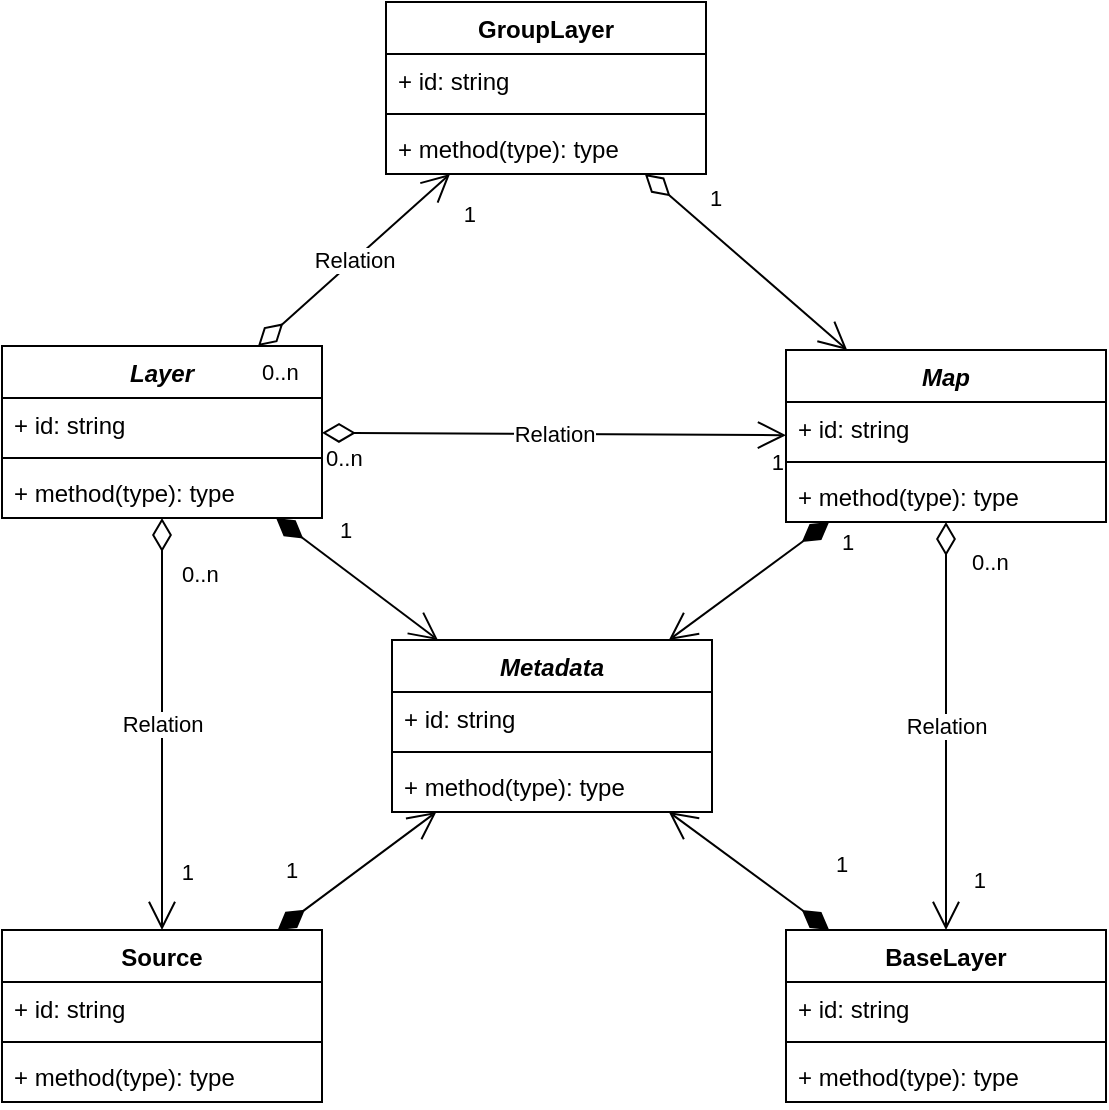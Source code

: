 <mxfile>
    <diagram id="CWb_n4CAjd2z9gFYFfTj" name="Class Diagram">
        <mxGraphModel dx="844" dy="348" grid="0" gridSize="10" guides="1" tooltips="1" connect="1" arrows="1" fold="1" page="1" pageScale="1" pageWidth="1169" pageHeight="827" math="0" shadow="0">
            <root>
                <mxCell id="0"/>
                <mxCell id="1" parent="0"/>
                <mxCell id="67" value="Layer" style="swimlane;fontStyle=3;align=center;verticalAlign=top;childLayout=stackLayout;horizontal=1;startSize=26;horizontalStack=0;resizeParent=1;resizeParentMax=0;resizeLast=0;collapsible=1;marginBottom=0;" parent="1" vertex="1">
                    <mxGeometry x="310" y="224" width="160" height="86" as="geometry">
                        <mxRectangle x="338" y="53" width="67" height="26" as="alternateBounds"/>
                    </mxGeometry>
                </mxCell>
                <mxCell id="68" value="+ id: string" style="text;strokeColor=none;fillColor=none;align=left;verticalAlign=top;spacingLeft=4;spacingRight=4;overflow=hidden;rotatable=0;points=[[0,0.5],[1,0.5]];portConstraint=eastwest;" parent="67" vertex="1">
                    <mxGeometry y="26" width="160" height="26" as="geometry"/>
                </mxCell>
                <mxCell id="69" value="" style="line;strokeWidth=1;fillColor=none;align=left;verticalAlign=middle;spacingTop=-1;spacingLeft=3;spacingRight=3;rotatable=0;labelPosition=right;points=[];portConstraint=eastwest;" parent="67" vertex="1">
                    <mxGeometry y="52" width="160" height="8" as="geometry"/>
                </mxCell>
                <mxCell id="70" value="+ method(type): type" style="text;strokeColor=none;fillColor=none;align=left;verticalAlign=top;spacingLeft=4;spacingRight=4;overflow=hidden;rotatable=0;points=[[0,0.5],[1,0.5]];portConstraint=eastwest;" parent="67" vertex="1">
                    <mxGeometry y="60" width="160" height="26" as="geometry"/>
                </mxCell>
                <mxCell id="87" value="GroupLayer" style="swimlane;fontStyle=1;align=center;verticalAlign=top;childLayout=stackLayout;horizontal=1;startSize=26;horizontalStack=0;resizeParent=1;resizeParentMax=0;resizeLast=0;collapsible=1;marginBottom=0;" parent="1" vertex="1">
                    <mxGeometry x="502" y="52" width="160" height="86" as="geometry">
                        <mxRectangle x="108" y="53" width="103" height="26" as="alternateBounds"/>
                    </mxGeometry>
                </mxCell>
                <mxCell id="88" value="+ id: string" style="text;strokeColor=none;fillColor=none;align=left;verticalAlign=top;spacingLeft=4;spacingRight=4;overflow=hidden;rotatable=0;points=[[0,0.5],[1,0.5]];portConstraint=eastwest;" parent="87" vertex="1">
                    <mxGeometry y="26" width="160" height="26" as="geometry"/>
                </mxCell>
                <mxCell id="89" value="" style="line;strokeWidth=1;fillColor=none;align=left;verticalAlign=middle;spacingTop=-1;spacingLeft=3;spacingRight=3;rotatable=0;labelPosition=right;points=[];portConstraint=eastwest;" parent="87" vertex="1">
                    <mxGeometry y="52" width="160" height="8" as="geometry"/>
                </mxCell>
                <mxCell id="90" value="+ method(type): type" style="text;strokeColor=none;fillColor=none;align=left;verticalAlign=top;spacingLeft=4;spacingRight=4;overflow=hidden;rotatable=0;points=[[0,0.5],[1,0.5]];portConstraint=eastwest;" parent="87" vertex="1">
                    <mxGeometry y="60" width="160" height="26" as="geometry"/>
                </mxCell>
                <mxCell id="153" style="edgeStyle=none;html=1;entryX=0.5;entryY=0;entryDx=0;entryDy=0;" parent="1" edge="1">
                    <mxGeometry relative="1" as="geometry">
                        <mxPoint x="372" y="432.78" as="sourcePoint"/>
                    </mxGeometry>
                </mxCell>
                <mxCell id="120" value="" style="edgeStyle=none;html=1;" parent="1" edge="1">
                    <mxGeometry relative="1" as="geometry">
                        <mxPoint x="684.268" y="453" as="sourcePoint"/>
                    </mxGeometry>
                </mxCell>
                <mxCell id="149" style="edgeStyle=none;html=1;" parent="1" edge="1">
                    <mxGeometry relative="1" as="geometry">
                        <mxPoint x="831.456" y="453" as="sourcePoint"/>
                    </mxGeometry>
                </mxCell>
                <mxCell id="ZWuKsDoemLnxj1HZgXWp-147" value="Source" style="swimlane;fontStyle=1;align=center;verticalAlign=top;childLayout=stackLayout;horizontal=1;startSize=26;horizontalStack=0;resizeParent=1;resizeParentMax=0;resizeLast=0;collapsible=1;marginBottom=0;" parent="1" vertex="1">
                    <mxGeometry x="310" y="516" width="160" height="86" as="geometry">
                        <mxRectangle x="732" y="532" width="108" height="26" as="alternateBounds"/>
                    </mxGeometry>
                </mxCell>
                <mxCell id="ZWuKsDoemLnxj1HZgXWp-148" value="+ id: string" style="text;strokeColor=none;fillColor=none;align=left;verticalAlign=top;spacingLeft=4;spacingRight=4;overflow=hidden;rotatable=0;points=[[0,0.5],[1,0.5]];portConstraint=eastwest;" parent="ZWuKsDoemLnxj1HZgXWp-147" vertex="1">
                    <mxGeometry y="26" width="160" height="26" as="geometry"/>
                </mxCell>
                <mxCell id="ZWuKsDoemLnxj1HZgXWp-149" value="" style="line;strokeWidth=1;fillColor=none;align=left;verticalAlign=middle;spacingTop=-1;spacingLeft=3;spacingRight=3;rotatable=0;labelPosition=right;points=[];portConstraint=eastwest;" parent="ZWuKsDoemLnxj1HZgXWp-147" vertex="1">
                    <mxGeometry y="52" width="160" height="8" as="geometry"/>
                </mxCell>
                <mxCell id="ZWuKsDoemLnxj1HZgXWp-150" value="+ method(type): type" style="text;strokeColor=none;fillColor=none;align=left;verticalAlign=top;spacingLeft=4;spacingRight=4;overflow=hidden;rotatable=0;points=[[0,0.5],[1,0.5]];portConstraint=eastwest;" parent="ZWuKsDoemLnxj1HZgXWp-147" vertex="1">
                    <mxGeometry y="60" width="160" height="26" as="geometry"/>
                </mxCell>
                <mxCell id="157" style="edgeStyle=none;html=1;entryX=0;entryY=0.5;entryDx=0;entryDy=0;" parent="1" edge="1">
                    <mxGeometry relative="1" as="geometry">
                        <mxPoint x="833" y="417.62" as="sourcePoint"/>
                    </mxGeometry>
                </mxCell>
                <mxCell id="158" value="Map" style="swimlane;fontStyle=3;align=center;verticalAlign=top;childLayout=stackLayout;horizontal=1;startSize=26;horizontalStack=0;resizeParent=1;resizeParentMax=0;resizeLast=0;collapsible=1;marginBottom=0;" parent="1" vertex="1">
                    <mxGeometry x="702" y="226" width="160" height="86" as="geometry">
                        <mxRectangle x="338" y="53" width="67" height="26" as="alternateBounds"/>
                    </mxGeometry>
                </mxCell>
                <mxCell id="159" value="+ id: string" style="text;strokeColor=none;fillColor=none;align=left;verticalAlign=top;spacingLeft=4;spacingRight=4;overflow=hidden;rotatable=0;points=[[0,0.5],[1,0.5]];portConstraint=eastwest;" parent="158" vertex="1">
                    <mxGeometry y="26" width="160" height="26" as="geometry"/>
                </mxCell>
                <mxCell id="160" value="" style="line;strokeWidth=1;fillColor=none;align=left;verticalAlign=middle;spacingTop=-1;spacingLeft=3;spacingRight=3;rotatable=0;labelPosition=right;points=[];portConstraint=eastwest;" parent="158" vertex="1">
                    <mxGeometry y="52" width="160" height="8" as="geometry"/>
                </mxCell>
                <mxCell id="161" value="+ method(type): type" style="text;strokeColor=none;fillColor=none;align=left;verticalAlign=top;spacingLeft=4;spacingRight=4;overflow=hidden;rotatable=0;points=[[0,0.5],[1,0.5]];portConstraint=eastwest;" parent="158" vertex="1">
                    <mxGeometry y="60" width="160" height="26" as="geometry"/>
                </mxCell>
                <mxCell id="162" value="Metadata" style="swimlane;fontStyle=3;align=center;verticalAlign=top;childLayout=stackLayout;horizontal=1;startSize=26;horizontalStack=0;resizeParent=1;resizeParentMax=0;resizeLast=0;collapsible=1;marginBottom=0;" parent="1" vertex="1">
                    <mxGeometry x="505" y="371" width="160" height="86" as="geometry">
                        <mxRectangle x="338" y="53" width="67" height="26" as="alternateBounds"/>
                    </mxGeometry>
                </mxCell>
                <mxCell id="163" value="+ id: string" style="text;strokeColor=none;fillColor=none;align=left;verticalAlign=top;spacingLeft=4;spacingRight=4;overflow=hidden;rotatable=0;points=[[0,0.5],[1,0.5]];portConstraint=eastwest;" parent="162" vertex="1">
                    <mxGeometry y="26" width="160" height="26" as="geometry"/>
                </mxCell>
                <mxCell id="164" value="" style="line;strokeWidth=1;fillColor=none;align=left;verticalAlign=middle;spacingTop=-1;spacingLeft=3;spacingRight=3;rotatable=0;labelPosition=right;points=[];portConstraint=eastwest;" parent="162" vertex="1">
                    <mxGeometry y="52" width="160" height="8" as="geometry"/>
                </mxCell>
                <mxCell id="165" value="+ method(type): type" style="text;strokeColor=none;fillColor=none;align=left;verticalAlign=top;spacingLeft=4;spacingRight=4;overflow=hidden;rotatable=0;points=[[0,0.5],[1,0.5]];portConstraint=eastwest;" parent="162" vertex="1">
                    <mxGeometry y="60" width="160" height="26" as="geometry"/>
                </mxCell>
                <mxCell id="zInBQF1FkcYzadxvVHwq-171" value="BaseLayer" style="swimlane;fontStyle=1;align=center;verticalAlign=top;childLayout=stackLayout;horizontal=1;startSize=26;horizontalStack=0;resizeParent=1;resizeParentMax=0;resizeLast=0;collapsible=1;marginBottom=0;" parent="1" vertex="1">
                    <mxGeometry x="702" y="516" width="160" height="86" as="geometry">
                        <mxRectangle x="732" y="532" width="108" height="26" as="alternateBounds"/>
                    </mxGeometry>
                </mxCell>
                <mxCell id="zInBQF1FkcYzadxvVHwq-172" value="+ id: string" style="text;strokeColor=none;fillColor=none;align=left;verticalAlign=top;spacingLeft=4;spacingRight=4;overflow=hidden;rotatable=0;points=[[0,0.5],[1,0.5]];portConstraint=eastwest;" parent="zInBQF1FkcYzadxvVHwq-171" vertex="1">
                    <mxGeometry y="26" width="160" height="26" as="geometry"/>
                </mxCell>
                <mxCell id="zInBQF1FkcYzadxvVHwq-173" value="" style="line;strokeWidth=1;fillColor=none;align=left;verticalAlign=middle;spacingTop=-1;spacingLeft=3;spacingRight=3;rotatable=0;labelPosition=right;points=[];portConstraint=eastwest;" parent="zInBQF1FkcYzadxvVHwq-171" vertex="1">
                    <mxGeometry y="52" width="160" height="8" as="geometry"/>
                </mxCell>
                <mxCell id="zInBQF1FkcYzadxvVHwq-174" value="+ method(type): type" style="text;strokeColor=none;fillColor=none;align=left;verticalAlign=top;spacingLeft=4;spacingRight=4;overflow=hidden;rotatable=0;points=[[0,0.5],[1,0.5]];portConstraint=eastwest;" parent="zInBQF1FkcYzadxvVHwq-171" vertex="1">
                    <mxGeometry y="60" width="160" height="26" as="geometry"/>
                </mxCell>
                <mxCell id="172" value="Relation" style="endArrow=open;html=1;endSize=12;startArrow=diamondThin;startSize=14;startFill=0;" parent="1" source="67" target="ZWuKsDoemLnxj1HZgXWp-147" edge="1">
                    <mxGeometry relative="1" as="geometry">
                        <mxPoint x="633" y="441" as="sourcePoint"/>
                        <mxPoint x="793" y="441" as="targetPoint"/>
                    </mxGeometry>
                </mxCell>
                <mxCell id="173" value="0..n" style="edgeLabel;resizable=0;html=1;align=left;verticalAlign=top;" parent="172" connectable="0" vertex="1">
                    <mxGeometry x="-1" relative="1" as="geometry">
                        <mxPoint x="8" y="15" as="offset"/>
                    </mxGeometry>
                </mxCell>
                <mxCell id="174" value="1" style="edgeLabel;resizable=0;html=1;align=right;verticalAlign=top;" parent="172" connectable="0" vertex="1">
                    <mxGeometry x="1" relative="1" as="geometry">
                        <mxPoint x="16" y="-42" as="offset"/>
                    </mxGeometry>
                </mxCell>
                <mxCell id="181" value="Relation" style="endArrow=open;html=1;endSize=12;startArrow=diamondThin;startSize=14;startFill=0;" parent="1" source="67" target="158" edge="1">
                    <mxGeometry relative="1" as="geometry">
                        <mxPoint x="633" y="441" as="sourcePoint"/>
                        <mxPoint x="793" y="441" as="targetPoint"/>
                    </mxGeometry>
                </mxCell>
                <mxCell id="182" value="0..n" style="edgeLabel;resizable=0;html=1;align=left;verticalAlign=top;" parent="181" connectable="0" vertex="1">
                    <mxGeometry x="-1" relative="1" as="geometry"/>
                </mxCell>
                <mxCell id="183" value="1" style="edgeLabel;resizable=0;html=1;align=right;verticalAlign=top;" parent="181" connectable="0" vertex="1">
                    <mxGeometry x="1" relative="1" as="geometry"/>
                </mxCell>
                <mxCell id="184" value="Relation" style="endArrow=open;html=1;endSize=12;startArrow=diamondThin;startSize=14;startFill=0;" parent="1" source="158" target="zInBQF1FkcYzadxvVHwq-171" edge="1">
                    <mxGeometry relative="1" as="geometry">
                        <mxPoint x="646" y="291" as="sourcePoint"/>
                        <mxPoint x="806" y="291" as="targetPoint"/>
                    </mxGeometry>
                </mxCell>
                <mxCell id="185" value="0..n" style="edgeLabel;resizable=0;html=1;align=left;verticalAlign=top;" parent="184" connectable="0" vertex="1">
                    <mxGeometry x="-1" relative="1" as="geometry">
                        <mxPoint x="11" y="7" as="offset"/>
                    </mxGeometry>
                </mxCell>
                <mxCell id="186" value="1" style="edgeLabel;resizable=0;html=1;align=right;verticalAlign=top;" parent="184" connectable="0" vertex="1">
                    <mxGeometry x="1" relative="1" as="geometry">
                        <mxPoint x="20" y="-38" as="offset"/>
                    </mxGeometry>
                </mxCell>
                <mxCell id="8WcZn3TVtFNxR0Vou3fy-186" value="1" style="endArrow=open;html=1;endSize=12;startArrow=diamondThin;startSize=14;startFill=1;align=left;verticalAlign=bottom;" parent="1" source="67" target="162" edge="1">
                    <mxGeometry x="-0.35" y="6" relative="1" as="geometry">
                        <mxPoint x="567" y="340" as="sourcePoint"/>
                        <mxPoint x="727" y="340" as="targetPoint"/>
                        <mxPoint as="offset"/>
                    </mxGeometry>
                </mxCell>
                <mxCell id="8WcZn3TVtFNxR0Vou3fy-188" value="1" style="endArrow=open;html=1;endSize=12;startArrow=diamondThin;startSize=14;startFill=1;align=left;verticalAlign=bottom;" parent="1" source="ZWuKsDoemLnxj1HZgXWp-147" target="162" edge="1">
                    <mxGeometry x="-0.711" y="16" relative="1" as="geometry">
                        <mxPoint x="567" y="340" as="sourcePoint"/>
                        <mxPoint x="727" y="340" as="targetPoint"/>
                        <mxPoint as="offset"/>
                    </mxGeometry>
                </mxCell>
                <mxCell id="8WcZn3TVtFNxR0Vou3fy-189" value="1" style="endArrow=open;html=1;endSize=12;startArrow=diamondThin;startSize=14;startFill=1;align=left;verticalAlign=bottom;" parent="1" source="zInBQF1FkcYzadxvVHwq-171" target="162" edge="1">
                    <mxGeometry x="-0.737" y="-20" relative="1" as="geometry">
                        <mxPoint x="567" y="340" as="sourcePoint"/>
                        <mxPoint x="727" y="340" as="targetPoint"/>
                        <mxPoint as="offset"/>
                    </mxGeometry>
                </mxCell>
                <mxCell id="8WcZn3TVtFNxR0Vou3fy-190" value="1" style="endArrow=open;html=1;endSize=12;startArrow=diamondThin;startSize=14;startFill=1;align=left;verticalAlign=bottom;" parent="1" source="158" target="162" edge="1">
                    <mxGeometry x="-0.845" y="18" relative="1" as="geometry">
                        <mxPoint x="463" y="411" as="sourcePoint"/>
                        <mxPoint x="623" y="411" as="targetPoint"/>
                        <mxPoint as="offset"/>
                    </mxGeometry>
                </mxCell>
                <mxCell id="8WcZn3TVtFNxR0Vou3fy-191" value="Relation" style="endArrow=open;html=1;endSize=12;startArrow=diamondThin;startSize=14;startFill=0;" parent="1" source="67" target="87" edge="1">
                    <mxGeometry relative="1" as="geometry">
                        <mxPoint x="463" y="411" as="sourcePoint"/>
                        <mxPoint x="623" y="411" as="targetPoint"/>
                    </mxGeometry>
                </mxCell>
                <mxCell id="8WcZn3TVtFNxR0Vou3fy-192" value="0..n" style="edgeLabel;resizable=0;html=1;align=left;verticalAlign=top;" parent="8WcZn3TVtFNxR0Vou3fy-191" connectable="0" vertex="1">
                    <mxGeometry x="-1" relative="1" as="geometry"/>
                </mxCell>
                <mxCell id="8WcZn3TVtFNxR0Vou3fy-193" value="1" style="edgeLabel;resizable=0;html=1;align=right;verticalAlign=top;" parent="8WcZn3TVtFNxR0Vou3fy-191" connectable="0" vertex="1">
                    <mxGeometry x="1" relative="1" as="geometry">
                        <mxPoint x="13" y="7" as="offset"/>
                    </mxGeometry>
                </mxCell>
                <mxCell id="8WcZn3TVtFNxR0Vou3fy-194" value="1" style="endArrow=open;html=1;endSize=12;startArrow=diamondThin;startSize=14;startFill=0;align=left;verticalAlign=bottom;" parent="1" source="87" target="158" edge="1">
                    <mxGeometry x="-0.441" y="3" relative="1" as="geometry">
                        <mxPoint x="534" y="291" as="sourcePoint"/>
                        <mxPoint x="694" y="291" as="targetPoint"/>
                        <mxPoint y="-1" as="offset"/>
                    </mxGeometry>
                </mxCell>
            </root>
        </mxGraphModel>
    </diagram>
    <diagram id="zKj1nWsVdqE3z-n9kn48" name="Layer Class">
        <mxGraphModel dx="675" dy="278" grid="0" gridSize="10" guides="1" tooltips="1" connect="1" arrows="1" fold="1" page="1" pageScale="1" pageWidth="1169" pageHeight="827" math="0" shadow="0">
            <root>
                <mxCell id="8P5OABlq8EOVzUHR2hVs-0"/>
                <mxCell id="8P5OABlq8EOVzUHR2hVs-1" parent="8P5OABlq8EOVzUHR2hVs-0"/>
                <mxCell id="8P5OABlq8EOVzUHR2hVs-4" value="" style="edgeStyle=none;html=1;fontSize=15;" parent="8P5OABlq8EOVzUHR2hVs-1" edge="1">
                    <mxGeometry relative="1" as="geometry">
                        <mxPoint x="170" y="80" as="sourcePoint"/>
                    </mxGeometry>
                </mxCell>
                <mxCell id="uovRUD7Fm1ZIvyBN81U7-0" value="Layer" style="swimlane;fontStyle=3;align=center;verticalAlign=top;childLayout=stackLayout;horizontal=1;startSize=26;horizontalStack=0;resizeParent=1;resizeParentMax=0;resizeLast=0;collapsible=1;marginBottom=0;" parent="8P5OABlq8EOVzUHR2hVs-1" vertex="1">
                    <mxGeometry x="67" y="10" width="160" height="320" as="geometry">
                        <mxRectangle x="338" y="53" width="67" height="26" as="alternateBounds"/>
                    </mxGeometry>
                </mxCell>
                <mxCell id="uovRUD7Fm1ZIvyBN81U7-1" value="+ id: string" style="text;strokeColor=none;fillColor=none;align=left;verticalAlign=top;spacingLeft=4;spacingRight=4;overflow=hidden;rotatable=0;points=[[0,0.5],[1,0.5]];portConstraint=eastwest;" parent="uovRUD7Fm1ZIvyBN81U7-0" vertex="1">
                    <mxGeometry y="26" width="160" height="26" as="geometry"/>
                </mxCell>
                <mxCell id="4BhSH99w5n4IVnxmiRec-0" value="+ name: string" style="text;strokeColor=none;fillColor=none;align=left;verticalAlign=top;spacingLeft=4;spacingRight=4;overflow=hidden;rotatable=0;points=[[0,0.5],[1,0.5]];portConstraint=eastwest;" parent="uovRUD7Fm1ZIvyBN81U7-0" vertex="1">
                    <mxGeometry y="52" width="160" height="26" as="geometry"/>
                </mxCell>
                <mxCell id="4BhSH99w5n4IVnxmiRec-1" value="+ title: string" style="text;strokeColor=none;fillColor=none;align=left;verticalAlign=top;spacingLeft=4;spacingRight=4;overflow=hidden;rotatable=0;points=[[0,0.5],[1,0.5]];portConstraint=eastwest;" parent="uovRUD7Fm1ZIvyBN81U7-0" vertex="1">
                    <mxGeometry y="78" width="160" height="26" as="geometry"/>
                </mxCell>
                <mxCell id="4BhSH99w5n4IVnxmiRec-15" value="+ attribution: string" style="text;strokeColor=none;fillColor=none;align=left;verticalAlign=top;spacingLeft=4;spacingRight=4;overflow=hidden;rotatable=0;points=[[0,0.5],[1,0.5]];portConstraint=eastwest;" parent="uovRUD7Fm1ZIvyBN81U7-0" vertex="1">
                    <mxGeometry y="104" width="160" height="26" as="geometry"/>
                </mxCell>
                <mxCell id="4BhSH99w5n4IVnxmiRec-16" value="+ icon: image" style="text;strokeColor=none;fillColor=none;align=left;verticalAlign=top;spacingLeft=4;spacingRight=4;overflow=hidden;rotatable=0;points=[[0,0.5],[1,0.5]];portConstraint=eastwest;" parent="uovRUD7Fm1ZIvyBN81U7-0" vertex="1">
                    <mxGeometry y="130" width="160" height="26" as="geometry"/>
                </mxCell>
                <mxCell id="4BhSH99w5n4IVnxmiRec-3" value="+ weight: int" style="text;strokeColor=none;fillColor=none;align=left;verticalAlign=top;spacingLeft=4;spacingRight=4;overflow=hidden;rotatable=0;points=[[0,0.5],[1,0.5]];portConstraint=eastwest;" parent="uovRUD7Fm1ZIvyBN81U7-0" vertex="1">
                    <mxGeometry y="156" width="160" height="26" as="geometry"/>
                </mxCell>
                <mxCell id="4BhSH99w5n4IVnxmiRec-14" value="+ keywords: arrray" style="text;strokeColor=none;fillColor=none;align=left;verticalAlign=top;spacingLeft=4;spacingRight=4;overflow=hidden;rotatable=0;points=[[0,0.5],[1,0.5]];portConstraint=eastwest;" parent="uovRUD7Fm1ZIvyBN81U7-0" vertex="1">
                    <mxGeometry y="182" width="160" height="26" as="geometry"/>
                </mxCell>
                <mxCell id="uovRUD7Fm1ZIvyBN81U7-2" value="" style="line;strokeWidth=1;fillColor=none;align=left;verticalAlign=middle;spacingTop=-1;spacingLeft=3;spacingRight=3;rotatable=0;labelPosition=right;points=[];portConstraint=eastwest;" parent="uovRUD7Fm1ZIvyBN81U7-0" vertex="1">
                    <mxGeometry y="208" width="160" height="8" as="geometry"/>
                </mxCell>
                <mxCell id="uovRUD7Fm1ZIvyBN81U7-3" value="+ addTo(object)" style="text;strokeColor=none;fillColor=none;align=left;verticalAlign=top;spacingLeft=4;spacingRight=4;overflow=hidden;rotatable=0;points=[[0,0.5],[1,0.5]];portConstraint=eastwest;" parent="uovRUD7Fm1ZIvyBN81U7-0" vertex="1">
                    <mxGeometry y="216" width="160" height="26" as="geometry"/>
                </mxCell>
                <mxCell id="4BhSH99w5n4IVnxmiRec-67" value="+ remove()" style="text;strokeColor=none;fillColor=none;align=left;verticalAlign=top;spacingLeft=4;spacingRight=4;overflow=hidden;rotatable=0;points=[[0,0.5],[1,0.5]];portConstraint=eastwest;" parent="uovRUD7Fm1ZIvyBN81U7-0" vertex="1">
                    <mxGeometry y="242" width="160" height="26" as="geometry"/>
                </mxCell>
                <mxCell id="4BhSH99w5n4IVnxmiRec-78" value="+ removeFrom(object)" style="text;strokeColor=none;fillColor=none;align=left;verticalAlign=top;spacingLeft=4;spacingRight=4;overflow=hidden;rotatable=0;points=[[0,0.5],[1,0.5]];portConstraint=eastwest;" parent="uovRUD7Fm1ZIvyBN81U7-0" vertex="1">
                    <mxGeometry y="268" width="160" height="26" as="geometry"/>
                </mxCell>
                <mxCell id="4BhSH99w5n4IVnxmiRec-77" value="+ isActive(): boolean" style="text;strokeColor=none;fillColor=none;align=left;verticalAlign=top;spacingLeft=4;spacingRight=4;overflow=hidden;rotatable=0;points=[[0,0.5],[1,0.5]];portConstraint=eastwest;" parent="uovRUD7Fm1ZIvyBN81U7-0" vertex="1">
                    <mxGeometry y="294" width="160" height="26" as="geometry"/>
                </mxCell>
                <mxCell id="uovRUD7Fm1ZIvyBN81U7-5" style="edgeStyle=none;html=1;entryX=0.5;entryY=0;entryDx=0;entryDy=0;" parent="8P5OABlq8EOVzUHR2hVs-1" source="uovRUD7Fm1ZIvyBN81U7-6" target="uovRUD7Fm1ZIvyBN81U7-42" edge="1">
                    <mxGeometry relative="1" as="geometry"/>
                </mxCell>
                <mxCell id="uovRUD7Fm1ZIvyBN81U7-6" value="Vector" style="swimlane;fontStyle=1;align=center;verticalAlign=top;childLayout=stackLayout;horizontal=1;startSize=26;horizontalStack=0;resizeParent=1;resizeParentMax=0;resizeLast=0;collapsible=1;marginBottom=0;" parent="8P5OABlq8EOVzUHR2hVs-1" vertex="1">
                    <mxGeometry x="84" y="794" width="160" height="86" as="geometry">
                        <mxRectangle x="154" y="109" width="72" height="26" as="alternateBounds"/>
                    </mxGeometry>
                </mxCell>
                <mxCell id="uovRUD7Fm1ZIvyBN81U7-7" value="+ field: type" style="text;strokeColor=none;fillColor=none;align=left;verticalAlign=top;spacingLeft=4;spacingRight=4;overflow=hidden;rotatable=0;points=[[0,0.5],[1,0.5]];portConstraint=eastwest;" parent="uovRUD7Fm1ZIvyBN81U7-6" vertex="1">
                    <mxGeometry y="26" width="160" height="26" as="geometry"/>
                </mxCell>
                <mxCell id="uovRUD7Fm1ZIvyBN81U7-8" value="" style="line;strokeWidth=1;fillColor=none;align=left;verticalAlign=middle;spacingTop=-1;spacingLeft=3;spacingRight=3;rotatable=0;labelPosition=right;points=[];portConstraint=eastwest;" parent="uovRUD7Fm1ZIvyBN81U7-6" vertex="1">
                    <mxGeometry y="52" width="160" height="8" as="geometry"/>
                </mxCell>
                <mxCell id="uovRUD7Fm1ZIvyBN81U7-9" value="+ method(type): type" style="text;strokeColor=none;fillColor=none;align=left;verticalAlign=top;spacingLeft=4;spacingRight=4;overflow=hidden;rotatable=0;points=[[0,0.5],[1,0.5]];portConstraint=eastwest;" parent="uovRUD7Fm1ZIvyBN81U7-6" vertex="1">
                    <mxGeometry y="60" width="160" height="26" as="geometry"/>
                </mxCell>
                <mxCell id="uovRUD7Fm1ZIvyBN81U7-11" value="" style="edgeStyle=none;html=1;" parent="8P5OABlq8EOVzUHR2hVs-1" source="uovRUD7Fm1ZIvyBN81U7-13" target="uovRUD7Fm1ZIvyBN81U7-17" edge="1">
                    <mxGeometry relative="1" as="geometry"/>
                </mxCell>
                <mxCell id="uovRUD7Fm1ZIvyBN81U7-12" style="edgeStyle=none;html=1;" parent="8P5OABlq8EOVzUHR2hVs-1" source="uovRUD7Fm1ZIvyBN81U7-13" target="uovRUD7Fm1ZIvyBN81U7-39" edge="1">
                    <mxGeometry relative="1" as="geometry"/>
                </mxCell>
                <mxCell id="uovRUD7Fm1ZIvyBN81U7-13" value="Raster" style="swimlane;fontStyle=1;align=center;verticalAlign=top;childLayout=stackLayout;horizontal=1;startSize=26;horizontalStack=0;resizeParent=1;resizeParentMax=0;resizeLast=0;collapsible=1;marginBottom=0;" parent="8P5OABlq8EOVzUHR2hVs-1" vertex="1">
                    <mxGeometry x="791" y="721" width="160" height="86" as="geometry">
                        <mxRectangle x="428.5" y="144" width="72" height="26" as="alternateBounds"/>
                    </mxGeometry>
                </mxCell>
                <mxCell id="uovRUD7Fm1ZIvyBN81U7-14" value="+ field: type" style="text;strokeColor=none;fillColor=none;align=left;verticalAlign=top;spacingLeft=4;spacingRight=4;overflow=hidden;rotatable=0;points=[[0,0.5],[1,0.5]];portConstraint=eastwest;" parent="uovRUD7Fm1ZIvyBN81U7-13" vertex="1">
                    <mxGeometry y="26" width="160" height="26" as="geometry"/>
                </mxCell>
                <mxCell id="uovRUD7Fm1ZIvyBN81U7-15" value="" style="line;strokeWidth=1;fillColor=none;align=left;verticalAlign=middle;spacingTop=-1;spacingLeft=3;spacingRight=3;rotatable=0;labelPosition=right;points=[];portConstraint=eastwest;" parent="uovRUD7Fm1ZIvyBN81U7-13" vertex="1">
                    <mxGeometry y="52" width="160" height="8" as="geometry"/>
                </mxCell>
                <mxCell id="uovRUD7Fm1ZIvyBN81U7-16" value="+ setOpacity()" style="text;strokeColor=none;fillColor=none;align=left;verticalAlign=top;spacingLeft=4;spacingRight=4;overflow=hidden;rotatable=0;points=[[0,0.5],[1,0.5]];portConstraint=eastwest;" parent="uovRUD7Fm1ZIvyBN81U7-13" vertex="1">
                    <mxGeometry y="60" width="160" height="26" as="geometry"/>
                </mxCell>
                <mxCell id="uovRUD7Fm1ZIvyBN81U7-17" value="WMSLayer" style="swimlane;fontStyle=1;align=center;verticalAlign=top;childLayout=stackLayout;horizontal=1;startSize=26;horizontalStack=0;resizeParent=1;resizeParentMax=0;resizeLast=0;collapsible=1;marginBottom=0;" parent="8P5OABlq8EOVzUHR2hVs-1" vertex="1">
                    <mxGeometry x="558" y="828" width="160" height="86" as="geometry">
                        <mxRectangle x="281" y="261" width="96" height="26" as="alternateBounds"/>
                    </mxGeometry>
                </mxCell>
                <mxCell id="uovRUD7Fm1ZIvyBN81U7-18" value="+ field: type" style="text;strokeColor=none;fillColor=none;align=left;verticalAlign=top;spacingLeft=4;spacingRight=4;overflow=hidden;rotatable=0;points=[[0,0.5],[1,0.5]];portConstraint=eastwest;" parent="uovRUD7Fm1ZIvyBN81U7-17" vertex="1">
                    <mxGeometry y="26" width="160" height="26" as="geometry"/>
                </mxCell>
                <mxCell id="uovRUD7Fm1ZIvyBN81U7-19" value="" style="line;strokeWidth=1;fillColor=none;align=left;verticalAlign=middle;spacingTop=-1;spacingLeft=3;spacingRight=3;rotatable=0;labelPosition=right;points=[];portConstraint=eastwest;" parent="uovRUD7Fm1ZIvyBN81U7-17" vertex="1">
                    <mxGeometry y="52" width="160" height="8" as="geometry"/>
                </mxCell>
                <mxCell id="uovRUD7Fm1ZIvyBN81U7-20" value="+ getFeatureInfo(e)" style="text;strokeColor=none;fillColor=none;align=left;verticalAlign=top;spacingLeft=4;spacingRight=4;overflow=hidden;rotatable=0;points=[[0,0.5],[1,0.5]];portConstraint=eastwest;" parent="uovRUD7Fm1ZIvyBN81U7-17" vertex="1">
                    <mxGeometry y="60" width="160" height="26" as="geometry"/>
                </mxCell>
                <mxCell id="uovRUD7Fm1ZIvyBN81U7-21" style="edgeStyle=none;html=1;" parent="8P5OABlq8EOVzUHR2hVs-1" source="uovRUD7Fm1ZIvyBN81U7-22" target="uovRUD7Fm1ZIvyBN81U7-35" edge="1">
                    <mxGeometry relative="1" as="geometry"/>
                </mxCell>
                <mxCell id="uovRUD7Fm1ZIvyBN81U7-22" value="OGCService" style="swimlane;fontStyle=1;align=center;verticalAlign=top;childLayout=stackLayout;horizontal=1;startSize=26;horizontalStack=0;resizeParent=1;resizeParentMax=0;resizeLast=0;collapsible=1;marginBottom=0;" parent="8P5OABlq8EOVzUHR2hVs-1" vertex="1">
                    <mxGeometry x="527" y="977" width="160" height="86" as="geometry">
                        <mxRectangle x="290" y="508" width="108" height="26" as="alternateBounds"/>
                    </mxGeometry>
                </mxCell>
                <mxCell id="uovRUD7Fm1ZIvyBN81U7-23" value="+ id: string" style="text;strokeColor=none;fillColor=none;align=left;verticalAlign=top;spacingLeft=4;spacingRight=4;overflow=hidden;rotatable=0;points=[[0,0.5],[1,0.5]];portConstraint=eastwest;" parent="uovRUD7Fm1ZIvyBN81U7-22" vertex="1">
                    <mxGeometry y="26" width="160" height="26" as="geometry"/>
                </mxCell>
                <mxCell id="uovRUD7Fm1ZIvyBN81U7-24" value="" style="line;strokeWidth=1;fillColor=none;align=left;verticalAlign=middle;spacingTop=-1;spacingLeft=3;spacingRight=3;rotatable=0;labelPosition=right;points=[];portConstraint=eastwest;" parent="uovRUD7Fm1ZIvyBN81U7-22" vertex="1">
                    <mxGeometry y="52" width="160" height="8" as="geometry"/>
                </mxCell>
                <mxCell id="uovRUD7Fm1ZIvyBN81U7-25" value="+ getCapabilities(url)" style="text;strokeColor=none;fillColor=none;align=left;verticalAlign=top;spacingLeft=4;spacingRight=4;overflow=hidden;rotatable=0;points=[[0,0.5],[1,0.5]];portConstraint=eastwest;" parent="uovRUD7Fm1ZIvyBN81U7-22" vertex="1">
                    <mxGeometry y="60" width="160" height="26" as="geometry"/>
                </mxCell>
                <mxCell id="uovRUD7Fm1ZIvyBN81U7-26" value="WFSLayer" style="swimlane;fontStyle=1;align=center;verticalAlign=top;childLayout=stackLayout;horizontal=1;startSize=26;horizontalStack=0;resizeParent=1;resizeParentMax=0;resizeLast=0;collapsible=1;marginBottom=0;" parent="8P5OABlq8EOVzUHR2hVs-1" vertex="1">
                    <mxGeometry x="225" y="938" width="160" height="86" as="geometry">
                        <mxRectangle x="95" y="261" width="94" height="26" as="alternateBounds"/>
                    </mxGeometry>
                </mxCell>
                <mxCell id="uovRUD7Fm1ZIvyBN81U7-27" value="+ field: type" style="text;strokeColor=none;fillColor=none;align=left;verticalAlign=top;spacingLeft=4;spacingRight=4;overflow=hidden;rotatable=0;points=[[0,0.5],[1,0.5]];portConstraint=eastwest;" parent="uovRUD7Fm1ZIvyBN81U7-26" vertex="1">
                    <mxGeometry y="26" width="160" height="26" as="geometry"/>
                </mxCell>
                <mxCell id="uovRUD7Fm1ZIvyBN81U7-28" value="" style="line;strokeWidth=1;fillColor=none;align=left;verticalAlign=middle;spacingTop=-1;spacingLeft=3;spacingRight=3;rotatable=0;labelPosition=right;points=[];portConstraint=eastwest;" parent="uovRUD7Fm1ZIvyBN81U7-26" vertex="1">
                    <mxGeometry y="52" width="160" height="8" as="geometry"/>
                </mxCell>
                <mxCell id="uovRUD7Fm1ZIvyBN81U7-29" value="+ method(type): type" style="text;strokeColor=none;fillColor=none;align=left;verticalAlign=top;spacingLeft=4;spacingRight=4;overflow=hidden;rotatable=0;points=[[0,0.5],[1,0.5]];portConstraint=eastwest;" parent="uovRUD7Fm1ZIvyBN81U7-26" vertex="1">
                    <mxGeometry y="60" width="160" height="26" as="geometry"/>
                </mxCell>
                <mxCell id="uovRUD7Fm1ZIvyBN81U7-30" value="WMTSLayer" style="swimlane;fontStyle=1;align=center;verticalAlign=top;childLayout=stackLayout;horizontal=1;startSize=26;horizontalStack=0;resizeParent=1;resizeParentMax=0;resizeLast=0;collapsible=1;marginBottom=0;" parent="8P5OABlq8EOVzUHR2hVs-1" vertex="1">
                    <mxGeometry x="747" y="862" width="160" height="60" as="geometry">
                        <mxRectangle x="464" y="261" width="104" height="26" as="alternateBounds"/>
                    </mxGeometry>
                </mxCell>
                <mxCell id="uovRUD7Fm1ZIvyBN81U7-31" value="+ field: type" style="text;strokeColor=none;fillColor=none;align=left;verticalAlign=top;spacingLeft=4;spacingRight=4;overflow=hidden;rotatable=0;points=[[0,0.5],[1,0.5]];portConstraint=eastwest;" parent="uovRUD7Fm1ZIvyBN81U7-30" vertex="1">
                    <mxGeometry y="26" width="160" height="26" as="geometry"/>
                </mxCell>
                <mxCell id="uovRUD7Fm1ZIvyBN81U7-32" value="" style="line;strokeWidth=1;fillColor=none;align=left;verticalAlign=middle;spacingTop=-1;spacingLeft=3;spacingRight=3;rotatable=0;labelPosition=right;points=[];portConstraint=eastwest;" parent="uovRUD7Fm1ZIvyBN81U7-30" vertex="1">
                    <mxGeometry y="52" width="160" height="8" as="geometry"/>
                </mxCell>
                <mxCell id="uovRUD7Fm1ZIvyBN81U7-33" value="" style="edgeStyle=none;html=1;" parent="8P5OABlq8EOVzUHR2hVs-1" source="uovRUD7Fm1ZIvyBN81U7-9" target="uovRUD7Fm1ZIvyBN81U7-26" edge="1">
                    <mxGeometry relative="1" as="geometry">
                        <mxPoint x="761" y="845" as="sourcePoint"/>
                        <mxPoint x="761" y="892" as="targetPoint"/>
                    </mxGeometry>
                </mxCell>
                <mxCell id="uovRUD7Fm1ZIvyBN81U7-34" value="" style="edgeStyle=none;html=1;" parent="8P5OABlq8EOVzUHR2hVs-1" source="uovRUD7Fm1ZIvyBN81U7-13" target="uovRUD7Fm1ZIvyBN81U7-30" edge="1">
                    <mxGeometry relative="1" as="geometry">
                        <mxPoint x="888" y="861" as="sourcePoint"/>
                        <mxPoint x="888" y="908" as="targetPoint"/>
                    </mxGeometry>
                </mxCell>
                <mxCell id="uovRUD7Fm1ZIvyBN81U7-35" value="Source" style="swimlane;fontStyle=1;align=center;verticalAlign=top;childLayout=stackLayout;horizontal=1;startSize=26;horizontalStack=0;resizeParent=1;resizeParentMax=0;resizeLast=0;collapsible=1;marginBottom=0;" parent="8P5OABlq8EOVzUHR2hVs-1" vertex="1">
                    <mxGeometry x="747" y="977" width="160" height="86" as="geometry">
                        <mxRectangle x="732" y="532" width="108" height="26" as="alternateBounds"/>
                    </mxGeometry>
                </mxCell>
                <mxCell id="uovRUD7Fm1ZIvyBN81U7-36" value="+ id: string" style="text;strokeColor=none;fillColor=none;align=left;verticalAlign=top;spacingLeft=4;spacingRight=4;overflow=hidden;rotatable=0;points=[[0,0.5],[1,0.5]];portConstraint=eastwest;" parent="uovRUD7Fm1ZIvyBN81U7-35" vertex="1">
                    <mxGeometry y="26" width="160" height="26" as="geometry"/>
                </mxCell>
                <mxCell id="uovRUD7Fm1ZIvyBN81U7-37" value="" style="line;strokeWidth=1;fillColor=none;align=left;verticalAlign=middle;spacingTop=-1;spacingLeft=3;spacingRight=3;rotatable=0;labelPosition=right;points=[];portConstraint=eastwest;" parent="uovRUD7Fm1ZIvyBN81U7-35" vertex="1">
                    <mxGeometry y="52" width="160" height="8" as="geometry"/>
                </mxCell>
                <mxCell id="uovRUD7Fm1ZIvyBN81U7-38" value="+ method(type): type" style="text;strokeColor=none;fillColor=none;align=left;verticalAlign=top;spacingLeft=4;spacingRight=4;overflow=hidden;rotatable=0;points=[[0,0.5],[1,0.5]];portConstraint=eastwest;" parent="uovRUD7Fm1ZIvyBN81U7-35" vertex="1">
                    <mxGeometry y="60" width="160" height="26" as="geometry"/>
                </mxCell>
                <mxCell id="uovRUD7Fm1ZIvyBN81U7-39" value="RasterFile" style="swimlane;fontStyle=1;align=center;verticalAlign=top;childLayout=stackLayout;horizontal=1;startSize=26;horizontalStack=0;resizeParent=1;resizeParentMax=0;resizeLast=0;collapsible=1;marginBottom=0;" parent="8P5OABlq8EOVzUHR2hVs-1" vertex="1">
                    <mxGeometry x="1019" y="936" width="160" height="60" as="geometry">
                        <mxRectangle x="464" y="261" width="104" height="26" as="alternateBounds"/>
                    </mxGeometry>
                </mxCell>
                <mxCell id="uovRUD7Fm1ZIvyBN81U7-40" value="+ field: type" style="text;strokeColor=none;fillColor=none;align=left;verticalAlign=top;spacingLeft=4;spacingRight=4;overflow=hidden;rotatable=0;points=[[0,0.5],[1,0.5]];portConstraint=eastwest;" parent="uovRUD7Fm1ZIvyBN81U7-39" vertex="1">
                    <mxGeometry y="26" width="160" height="26" as="geometry"/>
                </mxCell>
                <mxCell id="uovRUD7Fm1ZIvyBN81U7-41" value="" style="line;strokeWidth=1;fillColor=none;align=left;verticalAlign=middle;spacingTop=-1;spacingLeft=3;spacingRight=3;rotatable=0;labelPosition=right;points=[];portConstraint=eastwest;" parent="uovRUD7Fm1ZIvyBN81U7-39" vertex="1">
                    <mxGeometry y="52" width="160" height="8" as="geometry"/>
                </mxCell>
                <mxCell id="uovRUD7Fm1ZIvyBN81U7-42" value="VectorFile" style="swimlane;fontStyle=1;align=center;verticalAlign=top;childLayout=stackLayout;horizontal=1;startSize=26;horizontalStack=0;resizeParent=1;resizeParentMax=0;resizeLast=0;collapsible=1;marginBottom=0;" parent="8P5OABlq8EOVzUHR2hVs-1" vertex="1">
                    <mxGeometry x="40" y="941" width="160" height="60" as="geometry">
                        <mxRectangle x="464" y="261" width="104" height="26" as="alternateBounds"/>
                    </mxGeometry>
                </mxCell>
                <mxCell id="uovRUD7Fm1ZIvyBN81U7-43" value="+ field: type" style="text;strokeColor=none;fillColor=none;align=left;verticalAlign=top;spacingLeft=4;spacingRight=4;overflow=hidden;rotatable=0;points=[[0,0.5],[1,0.5]];portConstraint=eastwest;" parent="uovRUD7Fm1ZIvyBN81U7-42" vertex="1">
                    <mxGeometry y="26" width="160" height="26" as="geometry"/>
                </mxCell>
                <mxCell id="uovRUD7Fm1ZIvyBN81U7-44" value="" style="line;strokeWidth=1;fillColor=none;align=left;verticalAlign=middle;spacingTop=-1;spacingLeft=3;spacingRight=3;rotatable=0;labelPosition=right;points=[];portConstraint=eastwest;" parent="uovRUD7Fm1ZIvyBN81U7-42" vertex="1">
                    <mxGeometry y="52" width="160" height="8" as="geometry"/>
                </mxCell>
                <mxCell id="uovRUD7Fm1ZIvyBN81U7-49" value="1" style="endArrow=open;html=1;endSize=12;startArrow=diamondThin;startSize=14;startFill=0;align=left;verticalAlign=bottom;" parent="8P5OABlq8EOVzUHR2hVs-1" source="uovRUD7Fm1ZIvyBN81U7-22" target="uovRUD7Fm1ZIvyBN81U7-17" edge="1">
                    <mxGeometry x="-0.733" y="14" relative="1" as="geometry">
                        <mxPoint x="764" y="787" as="sourcePoint"/>
                        <mxPoint x="924" y="787" as="targetPoint"/>
                        <mxPoint y="1" as="offset"/>
                    </mxGeometry>
                </mxCell>
                <mxCell id="uovRUD7Fm1ZIvyBN81U7-50" value="1" style="endArrow=open;html=1;endSize=12;startArrow=diamondThin;startSize=14;startFill=0;align=left;verticalAlign=bottom;" parent="8P5OABlq8EOVzUHR2hVs-1" source="uovRUD7Fm1ZIvyBN81U7-22" target="uovRUD7Fm1ZIvyBN81U7-30" edge="1">
                    <mxGeometry x="-0.942" y="13" relative="1" as="geometry">
                        <mxPoint x="764" y="787" as="sourcePoint"/>
                        <mxPoint x="924" y="787" as="targetPoint"/>
                        <mxPoint as="offset"/>
                    </mxGeometry>
                </mxCell>
                <mxCell id="4BhSH99w5n4IVnxmiRec-73" style="html=1;endArrow=none;endFill=0;exitX=0.5;exitY=0;exitDx=0;exitDy=0;" parent="8P5OABlq8EOVzUHR2hVs-1" source="4BhSH99w5n4IVnxmiRec-34" target="4BhSH99w5n4IVnxmiRec-72" edge="1">
                    <mxGeometry relative="1" as="geometry"/>
                </mxCell>
                <mxCell id="4BhSH99w5n4IVnxmiRec-34" value="OverlayLayer" style="swimlane;fontStyle=3;align=center;verticalAlign=top;childLayout=stackLayout;horizontal=1;startSize=26;horizontalStack=0;resizeParent=1;resizeParentMax=0;resizeLast=0;collapsible=1;marginBottom=0;" parent="8P5OABlq8EOVzUHR2hVs-1" vertex="1">
                    <mxGeometry x="387" y="146" width="160" height="138" as="geometry">
                        <mxRectangle x="338" y="53" width="67" height="26" as="alternateBounds"/>
                    </mxGeometry>
                </mxCell>
                <mxCell id="4BhSH99w5n4IVnxmiRec-41" value="+ weight: int" style="text;strokeColor=none;fillColor=none;align=left;verticalAlign=top;spacingLeft=4;spacingRight=4;overflow=hidden;rotatable=0;points=[[0,0.5],[1,0.5]];portConstraint=eastwest;" parent="4BhSH99w5n4IVnxmiRec-34" vertex="1">
                    <mxGeometry y="26" width="160" height="26" as="geometry"/>
                </mxCell>
                <mxCell id="4BhSH99w5n4IVnxmiRec-43" value="" style="line;strokeWidth=1;fillColor=none;align=left;verticalAlign=middle;spacingTop=-1;spacingLeft=3;spacingRight=3;rotatable=0;labelPosition=right;points=[];portConstraint=eastwest;" parent="4BhSH99w5n4IVnxmiRec-34" vertex="1">
                    <mxGeometry y="52" width="160" height="8" as="geometry"/>
                </mxCell>
                <mxCell id="4BhSH99w5n4IVnxmiRec-46" value="+ getBounds(type): type" style="text;strokeColor=none;fillColor=none;align=left;verticalAlign=top;spacingLeft=4;spacingRight=4;overflow=hidden;rotatable=0;points=[[0,0.5],[1,0.5]];portConstraint=eastwest;" parent="4BhSH99w5n4IVnxmiRec-34" vertex="1">
                    <mxGeometry y="60" width="160" height="26" as="geometry"/>
                </mxCell>
                <mxCell id="4BhSH99w5n4IVnxmiRec-17" value="+ setOpacity(type): type" style="text;strokeColor=none;fillColor=none;align=left;verticalAlign=top;spacingLeft=4;spacingRight=4;overflow=hidden;rotatable=0;points=[[0,0.5],[1,0.5]];portConstraint=eastwest;" parent="4BhSH99w5n4IVnxmiRec-34" vertex="1">
                    <mxGeometry y="86" width="160" height="26" as="geometry"/>
                </mxCell>
                <mxCell id="4BhSH99w5n4IVnxmiRec-64" value="+ query(type): type" style="text;strokeColor=none;fillColor=none;align=left;verticalAlign=top;spacingLeft=4;spacingRight=4;overflow=hidden;rotatable=0;points=[[0,0.5],[1,0.5]];portConstraint=eastwest;" parent="4BhSH99w5n4IVnxmiRec-34" vertex="1">
                    <mxGeometry y="112" width="160" height="26" as="geometry"/>
                </mxCell>
                <mxCell id="4BhSH99w5n4IVnxmiRec-48" value="BaseLayer" style="swimlane;fontStyle=3;align=center;verticalAlign=top;childLayout=stackLayout;horizontal=1;startSize=26;horizontalStack=0;resizeParent=1;resizeParentMax=0;resizeLast=0;collapsible=1;marginBottom=0;" parent="8P5OABlq8EOVzUHR2hVs-1" vertex="1">
                    <mxGeometry x="619" y="31" width="160" height="190" as="geometry">
                        <mxRectangle x="338" y="53" width="67" height="26" as="alternateBounds"/>
                    </mxGeometry>
                </mxCell>
                <mxCell id="4BhSH99w5n4IVnxmiRec-55" value="+ url: string" style="text;strokeColor=none;fillColor=none;align=left;verticalAlign=top;spacingLeft=4;spacingRight=4;overflow=hidden;rotatable=0;points=[[0,0.5],[1,0.5]];portConstraint=eastwest;" parent="4BhSH99w5n4IVnxmiRec-48" vertex="1">
                    <mxGeometry y="26" width="160" height="26" as="geometry"/>
                </mxCell>
                <mxCell id="4BhSH99w5n4IVnxmiRec-71" value="+ theme: string" style="text;strokeColor=none;fillColor=none;align=left;verticalAlign=top;spacingLeft=4;spacingRight=4;overflow=hidden;rotatable=0;points=[[0,0.5],[1,0.5]];portConstraint=eastwest;" parent="4BhSH99w5n4IVnxmiRec-48" vertex="1">
                    <mxGeometry y="52" width="160" height="26" as="geometry"/>
                </mxCell>
                <mxCell id="4BhSH99w5n4IVnxmiRec-57" value="" style="line;strokeWidth=1;fillColor=none;align=left;verticalAlign=middle;spacingTop=-1;spacingLeft=3;spacingRight=3;rotatable=0;labelPosition=right;points=[];portConstraint=eastwest;" parent="4BhSH99w5n4IVnxmiRec-48" vertex="1">
                    <mxGeometry y="78" width="160" height="8" as="geometry"/>
                </mxCell>
                <mxCell id="4BhSH99w5n4IVnxmiRec-70" value="+ setOverlay(type): type" style="text;strokeColor=none;fillColor=none;align=left;verticalAlign=top;spacingLeft=4;spacingRight=4;overflow=hidden;rotatable=0;points=[[0,0.5],[1,0.5]];portConstraint=eastwest;" parent="4BhSH99w5n4IVnxmiRec-48" vertex="1">
                    <mxGeometry y="86" width="160" height="26" as="geometry"/>
                </mxCell>
                <mxCell id="KKO2I2H11h6VU9iHqcQ4-1" value="createBaseLayer()" style="text;strokeColor=none;fillColor=none;align=left;verticalAlign=top;spacingLeft=4;spacingRight=4;overflow=hidden;rotatable=0;points=[[0,0.5],[1,0.5]];portConstraint=eastwest;" parent="4BhSH99w5n4IVnxmiRec-48" vertex="1">
                    <mxGeometry y="112" width="160" height="26" as="geometry"/>
                </mxCell>
                <mxCell id="KKO2I2H11h6VU9iHqcQ4-13" value="showShadowBL()" style="text;strokeColor=none;fillColor=none;align=left;verticalAlign=top;spacingLeft=4;spacingRight=4;overflow=hidden;rotatable=0;points=[[0,0.5],[1,0.5]];portConstraint=eastwest;" parent="4BhSH99w5n4IVnxmiRec-48" vertex="1">
                    <mxGeometry y="138" width="160" height="26" as="geometry"/>
                </mxCell>
                <mxCell id="KKO2I2H11h6VU9iHqcQ4-11" value="showLegendBL()" style="text;strokeColor=none;fillColor=none;align=left;verticalAlign=top;spacingLeft=4;spacingRight=4;overflow=hidden;rotatable=0;points=[[0,0.5],[1,0.5]];portConstraint=eastwest;" parent="4BhSH99w5n4IVnxmiRec-48" vertex="1">
                    <mxGeometry y="164" width="160" height="26" as="geometry"/>
                </mxCell>
                <mxCell id="4BhSH99w5n4IVnxmiRec-74" style="html=1;startArrow=none;endArrow=block;endFill=0;endSize=11;" parent="8P5OABlq8EOVzUHR2hVs-1" source="4BhSH99w5n4IVnxmiRec-72" edge="1">
                    <mxGeometry relative="1" as="geometry">
                        <mxPoint x="223" y="79" as="targetPoint"/>
                    </mxGeometry>
                </mxCell>
                <mxCell id="4BhSH99w5n4IVnxmiRec-75" value="" style="html=1;endArrow=none;entryX=1.117;entryY=0.309;entryDx=0;entryDy=0;entryPerimeter=0;exitX=0.013;exitY=-0.115;exitDx=0;exitDy=0;exitPerimeter=0;" parent="8P5OABlq8EOVzUHR2hVs-1" source="4BhSH99w5n4IVnxmiRec-71" target="4BhSH99w5n4IVnxmiRec-72" edge="1">
                    <mxGeometry relative="1" as="geometry">
                        <mxPoint x="646" y="64" as="sourcePoint"/>
                        <mxPoint x="705" y="112" as="targetPoint"/>
                    </mxGeometry>
                </mxCell>
                <mxCell id="4BhSH99w5n4IVnxmiRec-72" value="" style="shape=waypoint;sketch=0;fillStyle=solid;size=6;pointerEvents=1;points=[];fillColor=none;resizable=0;rotatable=0;perimeter=centerPerimeter;snapToPoint=1;" parent="8P5OABlq8EOVzUHR2hVs-1" vertex="1">
                    <mxGeometry x="457" y="69" width="20" height="20" as="geometry"/>
                </mxCell>
                <mxCell id="KKO2I2H11h6VU9iHqcQ4-2" value="Library" style="swimlane;fontStyle=1;align=center;verticalAlign=top;childLayout=stackLayout;horizontal=1;startSize=26;horizontalStack=0;resizeParent=1;resizeParentMax=0;resizeLast=0;collapsible=1;marginBottom=0;" parent="8P5OABlq8EOVzUHR2hVs-1" vertex="1">
                    <mxGeometry x="862" y="31" width="207" height="112" as="geometry">
                        <mxRectangle x="338" y="53" width="67" height="26" as="alternateBounds"/>
                    </mxGeometry>
                </mxCell>
                <mxCell id="KKO2I2H11h6VU9iHqcQ4-4" value="+ elements: array" style="text;strokeColor=none;fillColor=none;align=left;verticalAlign=top;spacingLeft=4;spacingRight=4;overflow=hidden;rotatable=0;points=[[0,0.5],[1,0.5]];portConstraint=eastwest;" parent="KKO2I2H11h6VU9iHqcQ4-2" vertex="1">
                    <mxGeometry y="26" width="207" height="26" as="geometry"/>
                </mxCell>
                <mxCell id="KKO2I2H11h6VU9iHqcQ4-5" value="" style="line;strokeWidth=1;fillColor=none;align=left;verticalAlign=middle;spacingTop=-1;spacingLeft=3;spacingRight=3;rotatable=0;labelPosition=right;points=[];portConstraint=eastwest;" parent="KKO2I2H11h6VU9iHqcQ4-2" vertex="1">
                    <mxGeometry y="52" width="207" height="8" as="geometry"/>
                </mxCell>
                <mxCell id="KKO2I2H11h6VU9iHqcQ4-7" value="+ addElement() " style="text;strokeColor=none;fillColor=none;align=left;verticalAlign=top;spacingLeft=4;spacingRight=4;overflow=hidden;rotatable=0;points=[[0,0.5],[1,0.5]];portConstraint=eastwest;" parent="KKO2I2H11h6VU9iHqcQ4-2" vertex="1">
                    <mxGeometry y="60" width="207" height="26" as="geometry"/>
                </mxCell>
                <mxCell id="YPBZKEuKwnMEtHhW41pT-11" value="+ removeElement()" style="text;strokeColor=none;fillColor=none;align=left;verticalAlign=top;spacingLeft=4;spacingRight=4;overflow=hidden;rotatable=0;points=[[0,0.5],[1,0.5]];portConstraint=eastwest;" parent="KKO2I2H11h6VU9iHqcQ4-2" vertex="1">
                    <mxGeometry y="86" width="207" height="26" as="geometry"/>
                </mxCell>
                <mxCell id="YPBZKEuKwnMEtHhW41pT-0" value="Item" style="swimlane;fontStyle=3;align=center;verticalAlign=top;childLayout=stackLayout;horizontal=1;startSize=26;horizontalStack=0;resizeParent=1;resizeParentMax=0;resizeLast=0;collapsible=1;marginBottom=0;" parent="8P5OABlq8EOVzUHR2hVs-1" vertex="1">
                    <mxGeometry x="299" y="394" width="207" height="190" as="geometry">
                        <mxRectangle x="338" y="53" width="67" height="26" as="alternateBounds"/>
                    </mxGeometry>
                </mxCell>
                <mxCell id="YPBZKEuKwnMEtHhW41pT-1" value="+ id: string" style="text;strokeColor=none;fillColor=none;align=left;verticalAlign=top;spacingLeft=4;spacingRight=4;overflow=hidden;rotatable=0;points=[[0,0.5],[1,0.5]];portConstraint=eastwest;" parent="YPBZKEuKwnMEtHhW41pT-0" vertex="1">
                    <mxGeometry y="26" width="207" height="26" as="geometry"/>
                </mxCell>
                <mxCell id="4pYXPIBK8xEcpR5veoxq-3" value="+ name: string" style="text;strokeColor=none;fillColor=none;align=left;verticalAlign=top;spacingLeft=4;spacingRight=4;overflow=hidden;rotatable=0;points=[[0,0.5],[1,0.5]];portConstraint=eastwest;" vertex="1" parent="YPBZKEuKwnMEtHhW41pT-0">
                    <mxGeometry y="52" width="207" height="26" as="geometry"/>
                </mxCell>
                <mxCell id="YPBZKEuKwnMEtHhW41pT-13" value="+ content: object" style="text;strokeColor=none;fillColor=none;align=left;verticalAlign=top;spacingLeft=4;spacingRight=4;overflow=hidden;rotatable=0;points=[[0,0.5],[1,0.5]];portConstraint=eastwest;" parent="YPBZKEuKwnMEtHhW41pT-0" vertex="1">
                    <mxGeometry y="78" width="207" height="26" as="geometry"/>
                </mxCell>
                <mxCell id="YPBZKEuKwnMEtHhW41pT-3" value="" style="line;strokeWidth=1;fillColor=none;align=left;verticalAlign=middle;spacingTop=-1;spacingLeft=3;spacingRight=3;rotatable=0;labelPosition=right;points=[];portConstraint=eastwest;" parent="YPBZKEuKwnMEtHhW41pT-0" vertex="1">
                    <mxGeometry y="104" width="207" height="8" as="geometry"/>
                </mxCell>
                <mxCell id="YPBZKEuKwnMEtHhW41pT-10" value="+ create() " style="text;strokeColor=none;fillColor=none;align=left;verticalAlign=top;spacingLeft=4;spacingRight=4;overflow=hidden;rotatable=0;points=[[0,0.5],[1,0.5]];portConstraint=eastwest;" parent="YPBZKEuKwnMEtHhW41pT-0" vertex="1">
                    <mxGeometry y="112" width="207" height="26" as="geometry"/>
                </mxCell>
                <mxCell id="YPBZKEuKwnMEtHhW41pT-9" value="+ addTo() " style="text;strokeColor=none;fillColor=none;align=left;verticalAlign=top;spacingLeft=4;spacingRight=4;overflow=hidden;rotatable=0;points=[[0,0.5],[1,0.5]];portConstraint=eastwest;" parent="YPBZKEuKwnMEtHhW41pT-0" vertex="1">
                    <mxGeometry y="138" width="207" height="26" as="geometry"/>
                </mxCell>
                <mxCell id="YPBZKEuKwnMEtHhW41pT-8" value="+ removeFrom(object)" style="text;strokeColor=none;fillColor=none;align=left;verticalAlign=top;spacingLeft=4;spacingRight=4;overflow=hidden;rotatable=0;points=[[0,0.5],[1,0.5]];portConstraint=eastwest;" parent="YPBZKEuKwnMEtHhW41pT-0" vertex="1">
                    <mxGeometry y="164" width="207" height="26" as="geometry"/>
                </mxCell>
                <mxCell id="YPBZKEuKwnMEtHhW41pT-14" value="Menu" style="swimlane;fontStyle=1;align=center;verticalAlign=top;childLayout=stackLayout;horizontal=1;startSize=26;horizontalStack=0;resizeParent=1;resizeParentMax=0;resizeLast=0;collapsible=1;marginBottom=0;" parent="8P5OABlq8EOVzUHR2hVs-1" vertex="1">
                    <mxGeometry x="58" y="394" width="198" height="268" as="geometry"/>
                </mxCell>
                <mxCell id="YPBZKEuKwnMEtHhW41pT-25" value="+ id: string" style="text;strokeColor=none;fillColor=none;align=left;verticalAlign=top;spacingLeft=4;spacingRight=4;overflow=hidden;rotatable=0;points=[[0,0.5],[1,0.5]];portConstraint=eastwest;" parent="YPBZKEuKwnMEtHhW41pT-14" vertex="1">
                    <mxGeometry y="26" width="198" height="26" as="geometry"/>
                </mxCell>
                <mxCell id="YPBZKEuKwnMEtHhW41pT-26" value="+ name: string" style="text;strokeColor=none;fillColor=none;align=left;verticalAlign=top;spacingLeft=4;spacingRight=4;overflow=hidden;rotatable=0;points=[[0,0.5],[1,0.5]];portConstraint=eastwest;" parent="YPBZKEuKwnMEtHhW41pT-14" vertex="1">
                    <mxGeometry y="52" width="198" height="26" as="geometry"/>
                </mxCell>
                <mxCell id="YPBZKEuKwnMEtHhW41pT-15" value="+ items: object" style="text;strokeColor=none;fillColor=none;align=left;verticalAlign=top;spacingLeft=4;spacingRight=4;overflow=hidden;rotatable=0;points=[[0,0.5],[1,0.5]];portConstraint=eastwest;" parent="YPBZKEuKwnMEtHhW41pT-14" vertex="1">
                    <mxGeometry y="78" width="198" height="26" as="geometry"/>
                </mxCell>
                <mxCell id="YPBZKEuKwnMEtHhW41pT-18" value="" style="line;strokeWidth=1;fillColor=none;align=left;verticalAlign=middle;spacingTop=-1;spacingLeft=3;spacingRight=3;rotatable=0;labelPosition=right;points=[];portConstraint=eastwest;strokeColor=inherit;" parent="YPBZKEuKwnMEtHhW41pT-14" vertex="1">
                    <mxGeometry y="104" width="198" height="8" as="geometry"/>
                </mxCell>
                <mxCell id="YPBZKEuKwnMEtHhW41pT-19" value="+ sortBy(value): object" style="text;strokeColor=none;fillColor=none;align=left;verticalAlign=top;spacingLeft=4;spacingRight=4;overflow=hidden;rotatable=0;points=[[0,0.5],[1,0.5]];portConstraint=eastwest;" parent="YPBZKEuKwnMEtHhW41pT-14" vertex="1">
                    <mxGeometry y="112" width="198" height="26" as="geometry"/>
                </mxCell>
                <mxCell id="YPBZKEuKwnMEtHhW41pT-20" value="+ onEach(function)" style="text;strokeColor=none;fillColor=none;align=left;verticalAlign=top;spacingLeft=4;spacingRight=4;overflow=hidden;rotatable=0;points=[[0,0.5],[1,0.5]];portConstraint=eastwest;" parent="YPBZKEuKwnMEtHhW41pT-14" vertex="1">
                    <mxGeometry y="138" width="198" height="26" as="geometry"/>
                </mxCell>
                <mxCell id="YPBZKEuKwnMEtHhW41pT-21" value="+ disableAll()" style="text;strokeColor=none;fillColor=none;align=left;verticalAlign=top;spacingLeft=4;spacingRight=4;overflow=hidden;rotatable=0;points=[[0,0.5],[1,0.5]];portConstraint=eastwest;" parent="YPBZKEuKwnMEtHhW41pT-14" vertex="1">
                    <mxGeometry y="164" width="198" height="26" as="geometry"/>
                </mxCell>
                <mxCell id="YPBZKEuKwnMEtHhW41pT-22" value="+ activateAll()" style="text;strokeColor=none;fillColor=none;align=left;verticalAlign=top;spacingLeft=4;spacingRight=4;overflow=hidden;rotatable=0;points=[[0,0.5],[1,0.5]];portConstraint=eastwest;" parent="YPBZKEuKwnMEtHhW41pT-14" vertex="1">
                    <mxGeometry y="190" width="198" height="26" as="geometry"/>
                </mxCell>
                <mxCell id="YPBZKEuKwnMEtHhW41pT-23" value="+ reset(): object" style="text;strokeColor=none;fillColor=none;align=left;verticalAlign=top;spacingLeft=4;spacingRight=4;overflow=hidden;rotatable=0;points=[[0,0.5],[1,0.5]];portConstraint=eastwest;" parent="YPBZKEuKwnMEtHhW41pT-14" vertex="1">
                    <mxGeometry y="216" width="198" height="26" as="geometry"/>
                </mxCell>
                <mxCell id="YPBZKEuKwnMEtHhW41pT-24" value="+ group(): object" style="text;strokeColor=none;fillColor=none;align=left;verticalAlign=top;spacingLeft=4;spacingRight=4;overflow=hidden;rotatable=0;points=[[0,0.5],[1,0.5]];portConstraint=eastwest;" parent="YPBZKEuKwnMEtHhW41pT-14" vertex="1">
                    <mxGeometry y="242" width="198" height="26" as="geometry"/>
                </mxCell>
            </root>
        </mxGraphModel>
    </diagram>
</mxfile>
